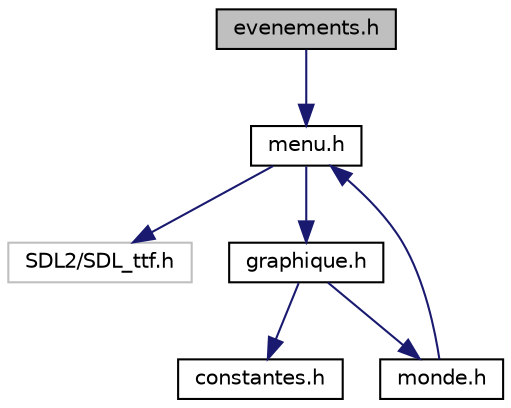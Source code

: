 digraph "evenements.h"
{
 // LATEX_PDF_SIZE
  edge [fontname="Helvetica",fontsize="10",labelfontname="Helvetica",labelfontsize="10"];
  node [fontname="Helvetica",fontsize="10",shape=record];
  Node1 [label="evenements.h",height=0.2,width=0.4,color="black", fillcolor="grey75", style="filled", fontcolor="black",tooltip="Module de gestion des evenements (en-tête)."];
  Node1 -> Node2 [color="midnightblue",fontsize="10",style="solid",fontname="Helvetica"];
  Node2 [label="menu.h",height=0.2,width=0.4,color="black", fillcolor="white", style="filled",URL="$menu_8h.html",tooltip="Module de gestion du menu du jeu."];
  Node2 -> Node3 [color="midnightblue",fontsize="10",style="solid",fontname="Helvetica"];
  Node3 [label="SDL2/SDL_ttf.h",height=0.2,width=0.4,color="grey75", fillcolor="white", style="filled",tooltip=" "];
  Node2 -> Node4 [color="midnightblue",fontsize="10",style="solid",fontname="Helvetica"];
  Node4 [label="graphique.h",height=0.2,width=0.4,color="black", fillcolor="white", style="filled",URL="$graphique_8h.html",tooltip="Module de gestion de l'affichage graphique (en-tête)."];
  Node4 -> Node5 [color="midnightblue",fontsize="10",style="solid",fontname="Helvetica"];
  Node5 [label="constantes.h",height=0.2,width=0.4,color="black", fillcolor="white", style="filled",URL="$constantes_8h.html",tooltip="En-tête pour les constantes."];
  Node4 -> Node6 [color="midnightblue",fontsize="10",style="solid",fontname="Helvetica"];
  Node6 [label="monde.h",height=0.2,width=0.4,color="black", fillcolor="white", style="filled",URL="$monde_8h.html",tooltip="Module de gestion des données du monde (en-tête)."];
  Node6 -> Node2 [color="midnightblue",fontsize="10",style="solid",fontname="Helvetica"];
}
